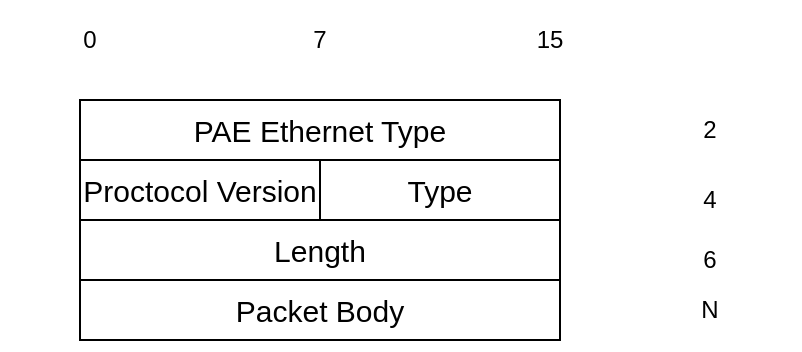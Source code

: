 <mxfile version="21.6.6" type="github">
  <diagram name="第 1 页" id="Vi2iqwPB6RqHci6smJ-r">
    <mxGraphModel dx="874" dy="869" grid="1" gridSize="10" guides="1" tooltips="1" connect="1" arrows="1" fold="1" page="1" pageScale="1" pageWidth="827" pageHeight="1169" math="0" shadow="0">
      <root>
        <mxCell id="0" />
        <mxCell id="1" parent="0" />
        <mxCell id="7LF_GMf9Kyc4ma6_n8TX-1" value="&lt;font style=&quot;font-size: 15px;&quot;&gt;Proctocol Version&lt;/font&gt;" style="rounded=0;whiteSpace=wrap;html=1;" vertex="1" parent="1">
          <mxGeometry x="250" y="120" width="120" height="30" as="geometry" />
        </mxCell>
        <mxCell id="7LF_GMf9Kyc4ma6_n8TX-2" value="&lt;font style=&quot;font-size: 15px;&quot;&gt;Type&lt;/font&gt;" style="rounded=0;whiteSpace=wrap;html=1;" vertex="1" parent="1">
          <mxGeometry x="370" y="120" width="120" height="30" as="geometry" />
        </mxCell>
        <mxCell id="7LF_GMf9Kyc4ma6_n8TX-3" value="PAE Ethernet Type" style="rounded=0;whiteSpace=wrap;html=1;fontSize=15;" vertex="1" parent="1">
          <mxGeometry x="250" y="90" width="240" height="30" as="geometry" />
        </mxCell>
        <mxCell id="7LF_GMf9Kyc4ma6_n8TX-4" value="&lt;font style=&quot;font-size: 15px;&quot;&gt;Length&lt;/font&gt;" style="rounded=0;whiteSpace=wrap;html=1;" vertex="1" parent="1">
          <mxGeometry x="250" y="150" width="240" height="30" as="geometry" />
        </mxCell>
        <mxCell id="7LF_GMf9Kyc4ma6_n8TX-5" value="&lt;font style=&quot;font-size: 15px;&quot;&gt;Packet Body&lt;/font&gt;" style="rounded=0;whiteSpace=wrap;html=1;" vertex="1" parent="1">
          <mxGeometry x="250" y="180" width="240" height="30" as="geometry" />
        </mxCell>
        <mxCell id="7LF_GMf9Kyc4ma6_n8TX-6" value="0" style="rounded=1;whiteSpace=wrap;html=1;strokeColor=none;" vertex="1" parent="1">
          <mxGeometry x="210" y="40" width="90" height="40" as="geometry" />
        </mxCell>
        <mxCell id="7LF_GMf9Kyc4ma6_n8TX-7" value="7" style="rounded=1;whiteSpace=wrap;html=1;strokeColor=none;" vertex="1" parent="1">
          <mxGeometry x="325" y="40" width="90" height="40" as="geometry" />
        </mxCell>
        <mxCell id="7LF_GMf9Kyc4ma6_n8TX-8" value="15" style="rounded=1;whiteSpace=wrap;html=1;strokeColor=none;" vertex="1" parent="1">
          <mxGeometry x="440" y="40" width="90" height="40" as="geometry" />
        </mxCell>
        <mxCell id="7LF_GMf9Kyc4ma6_n8TX-9" value="2" style="rounded=1;whiteSpace=wrap;html=1;strokeColor=none;" vertex="1" parent="1">
          <mxGeometry x="520" y="85" width="90" height="40" as="geometry" />
        </mxCell>
        <mxCell id="7LF_GMf9Kyc4ma6_n8TX-10" value="4" style="rounded=1;whiteSpace=wrap;html=1;strokeColor=none;" vertex="1" parent="1">
          <mxGeometry x="520" y="120" width="90" height="40" as="geometry" />
        </mxCell>
        <mxCell id="7LF_GMf9Kyc4ma6_n8TX-11" value="6" style="rounded=1;whiteSpace=wrap;html=1;strokeColor=none;" vertex="1" parent="1">
          <mxGeometry x="520" y="150" width="90" height="40" as="geometry" />
        </mxCell>
        <mxCell id="7LF_GMf9Kyc4ma6_n8TX-12" value="N" style="rounded=1;whiteSpace=wrap;html=1;strokeColor=none;" vertex="1" parent="1">
          <mxGeometry x="520" y="175" width="90" height="40" as="geometry" />
        </mxCell>
      </root>
    </mxGraphModel>
  </diagram>
</mxfile>
